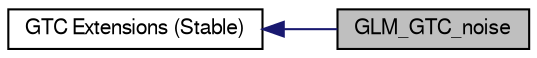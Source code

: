 digraph structs
{
  bgcolor="transparent";
  edge [fontname="FreeSans",fontsize=8,labelfontname="FreeSans",labelfontsize=8];
  node [fontname="FreeSans",fontsize=10,shape=record];
  rankdir=LR;
  Node0 [label="GLM_GTC_noise",height=0.2,width=0.4,color="black", fillcolor="grey75", style="filled" fontcolor="black"];
  Node1 [label="GTC Extensions (Stable)",height=0.2,width=0.4,color="black",URL="$group__gtc.html",tooltip="Functions and types that the GLSL specification doesn&#39;t define, but useful to..."];
  Node1->Node0 [shape=plaintext, color="midnightblue", dir="back", style="solid"];
}
